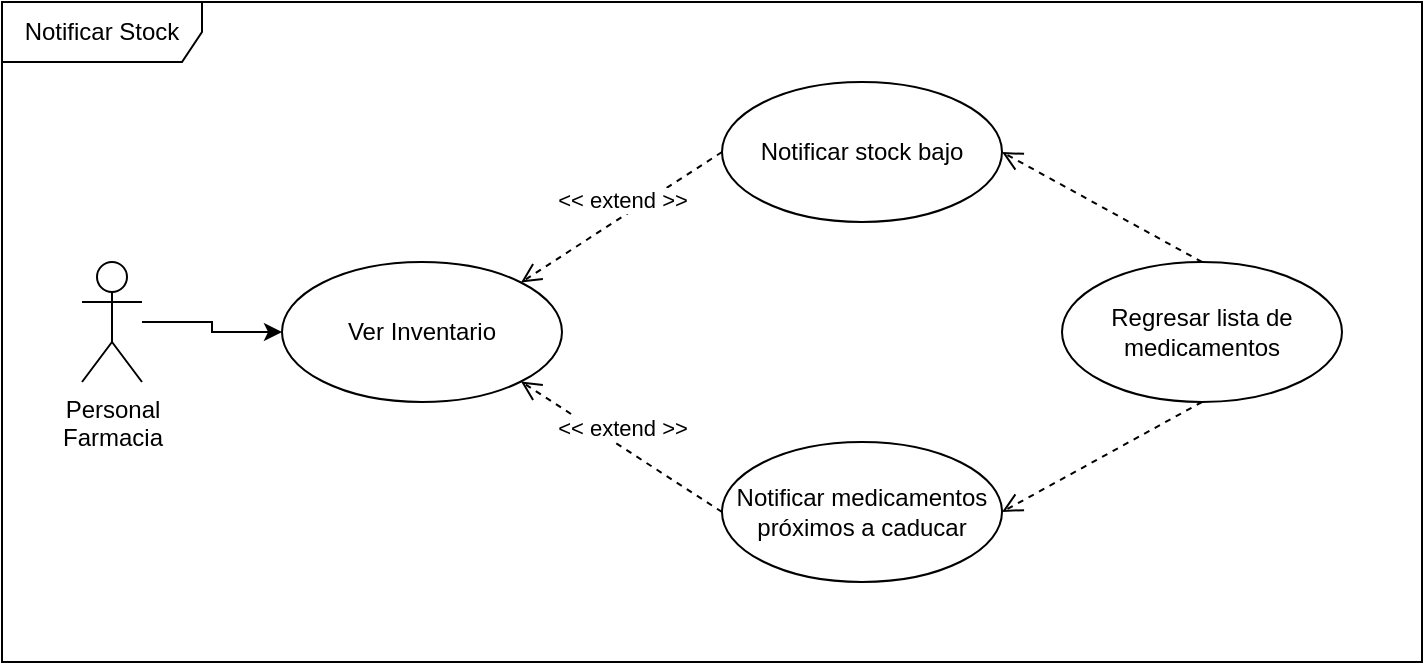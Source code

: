 <mxfile version="13.8.8" type="github"><diagram name="Page-1" id="e7e014a7-5840-1c2e-5031-d8a46d1fe8dd"><mxGraphModel dx="1038" dy="580" grid="1" gridSize="10" guides="1" tooltips="1" connect="1" arrows="1" fold="1" page="1" pageScale="1" pageWidth="1169" pageHeight="826" background="#ffffff" math="0" shadow="0"><root><mxCell id="0"/><mxCell id="1" parent="0"/><mxCell id="vJJKtXqL6xEOvEz8XE9U-52" value="Notificar Stock" style="shape=umlFrame;whiteSpace=wrap;html=1;width=100;height=30;" parent="1" vertex="1"><mxGeometry x="320" y="200" width="710" height="330" as="geometry"/></mxCell><mxCell id="vJJKtXqL6xEOvEz8XE9U-53" value="Ver Inventario" style="ellipse;whiteSpace=wrap;html=1;" parent="1" vertex="1"><mxGeometry x="460" y="330" width="140" height="70" as="geometry"/></mxCell><mxCell id="vJJKtXqL6xEOvEz8XE9U-54" value="Notificar stock bajo" style="ellipse;whiteSpace=wrap;html=1;" parent="1" vertex="1"><mxGeometry x="680" y="240" width="140" height="70" as="geometry"/></mxCell><mxCell id="vJJKtXqL6xEOvEz8XE9U-55" value="Notificar medicamentos próximos a caducar" style="ellipse;whiteSpace=wrap;html=1;" parent="1" vertex="1"><mxGeometry x="680" y="420" width="140" height="70" as="geometry"/></mxCell><mxCell id="vJJKtXqL6xEOvEz8XE9U-56" value="&amp;lt;&amp;lt; extend&amp;nbsp;&amp;gt;&amp;gt;" style="html=1;verticalAlign=bottom;endArrow=open;dashed=1;endSize=8;exitX=0;exitY=0.5;exitDx=0;exitDy=0;entryX=1;entryY=1;entryDx=0;entryDy=0;" parent="1" source="vJJKtXqL6xEOvEz8XE9U-55" target="vJJKtXqL6xEOvEz8XE9U-53" edge="1"><mxGeometry relative="1" as="geometry"><mxPoint x="840" y="410" as="sourcePoint"/><mxPoint x="760" y="410" as="targetPoint"/></mxGeometry></mxCell><mxCell id="vJJKtXqL6xEOvEz8XE9U-57" value="&amp;lt;&amp;lt; extend&amp;nbsp;&amp;gt;&amp;gt;" style="html=1;verticalAlign=bottom;endArrow=open;dashed=1;endSize=8;exitX=0;exitY=0.5;exitDx=0;exitDy=0;entryX=1;entryY=0;entryDx=0;entryDy=0;" parent="1" source="vJJKtXqL6xEOvEz8XE9U-54" target="vJJKtXqL6xEOvEz8XE9U-53" edge="1"><mxGeometry relative="1" as="geometry"><mxPoint x="840" y="410" as="sourcePoint"/><mxPoint x="760" y="410" as="targetPoint"/></mxGeometry></mxCell><mxCell id="vJJKtXqL6xEOvEz8XE9U-65" style="edgeStyle=orthogonalEdgeStyle;rounded=0;orthogonalLoop=1;jettySize=auto;html=1;entryX=0;entryY=0.5;entryDx=0;entryDy=0;" parent="1" source="vJJKtXqL6xEOvEz8XE9U-59" target="vJJKtXqL6xEOvEz8XE9U-53" edge="1"><mxGeometry relative="1" as="geometry"/></mxCell><mxCell id="vJJKtXqL6xEOvEz8XE9U-59" value="Personal&lt;br&gt;Farmacia" style="shape=umlActor;verticalLabelPosition=bottom;verticalAlign=top;html=1;" parent="1" vertex="1"><mxGeometry x="360" y="330" width="30" height="60" as="geometry"/></mxCell><mxCell id="vJJKtXqL6xEOvEz8XE9U-67" value="Regresar lista de medicamentos" style="ellipse;whiteSpace=wrap;html=1;" parent="1" vertex="1"><mxGeometry x="850" y="330" width="140" height="70" as="geometry"/></mxCell><mxCell id="vJJKtXqL6xEOvEz8XE9U-68" value="" style="html=1;verticalAlign=bottom;endArrow=open;dashed=1;endSize=8;exitX=0.5;exitY=0;exitDx=0;exitDy=0;entryX=1;entryY=0.5;entryDx=0;entryDy=0;" parent="1" source="vJJKtXqL6xEOvEz8XE9U-67" target="vJJKtXqL6xEOvEz8XE9U-54" edge="1"><mxGeometry relative="1" as="geometry"><mxPoint x="750" y="390" as="sourcePoint"/><mxPoint x="670" y="390" as="targetPoint"/></mxGeometry></mxCell><mxCell id="vJJKtXqL6xEOvEz8XE9U-69" value="" style="html=1;verticalAlign=bottom;endArrow=open;dashed=1;endSize=8;exitX=0.5;exitY=1;exitDx=0;exitDy=0;entryX=1;entryY=0.5;entryDx=0;entryDy=0;" parent="1" source="vJJKtXqL6xEOvEz8XE9U-67" target="vJJKtXqL6xEOvEz8XE9U-55" edge="1"><mxGeometry relative="1" as="geometry"><mxPoint x="750" y="390" as="sourcePoint"/><mxPoint x="670" y="390" as="targetPoint"/></mxGeometry></mxCell></root></mxGraphModel></diagram></mxfile>